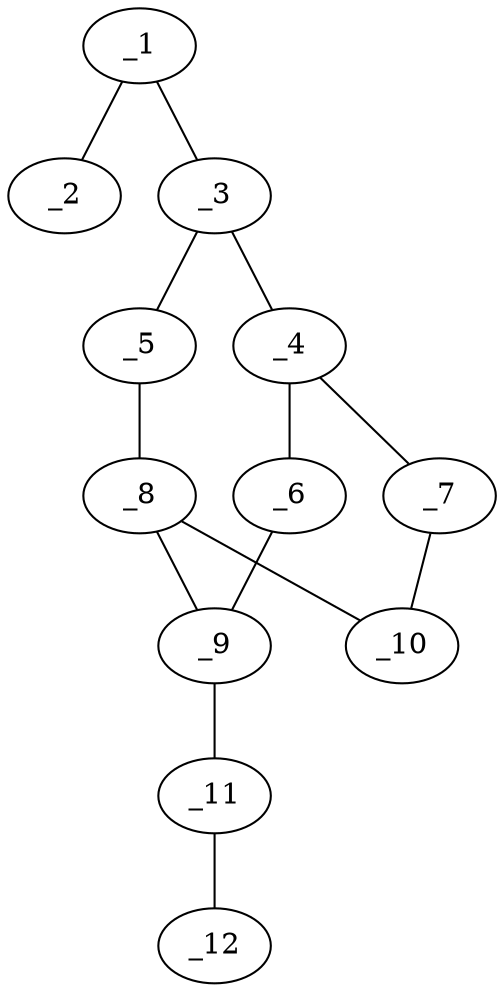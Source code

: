 graph molid405968 {
	_1	 [charge=0,
		chem=1,
		symbol="C  ",
		x="2.7071",
		y="-0.22"];
	_2	 [charge=0,
		chem=1,
		symbol="C  ",
		x=2,
		y="-0.9271"];
	_1 -- _2	 [valence=2];
	_3	 [charge=0,
		chem=1,
		symbol="C  ",
		x="3.673",
		y="-0.4788"];
	_1 -- _3	 [valence=1];
	_4	 [charge=0,
		chem=1,
		symbol="C  ",
		x="6.1639",
		y="0.6211"];
	_3 -- _4	 [valence=1];
	_5	 [charge=0,
		chem=1,
		symbol="C  ",
		x="4.173",
		y="-1.3449"];
	_3 -- _5	 [valence=1];
	_6	 [charge=0,
		chem=1,
		symbol="C  ",
		x="7.9959",
		y="-0.1378"];
	_4 -- _6	 [valence=1];
	_7	 [charge=0,
		chem=1,
		symbol="C  ",
		x="5.7933",
		y="1.9697"];
	_4 -- _7	 [valence=1];
	_8	 [charge=0,
		chem=4,
		symbol="N  ",
		x="5.9051",
		y="-0.3449"];
	_5 -- _8	 [valence=1];
	_9	 [charge=0,
		chem=1,
		symbol="C  ",
		x="7.737",
		y="-1.1037"];
	_6 -- _9	 [valence=1];
	_10	 [charge=0,
		chem=1,
		symbol="C  ",
		x="4.9273",
		y="1.4697"];
	_7 -- _10	 [valence=1];
	_8 -- _9	 [valence=1];
	_8 -- _10	 [valence=1];
	_11	 [charge=0,
		chem=4,
		symbol="N  ",
		x="8.237",
		y="-1.9697"];
	_9 -- _11	 [valence=2];
	_12	 [charge=0,
		chem=2,
		symbol="O  ",
		x="9.237",
		y="-1.9697"];
	_11 -- _12	 [valence=1];
}
